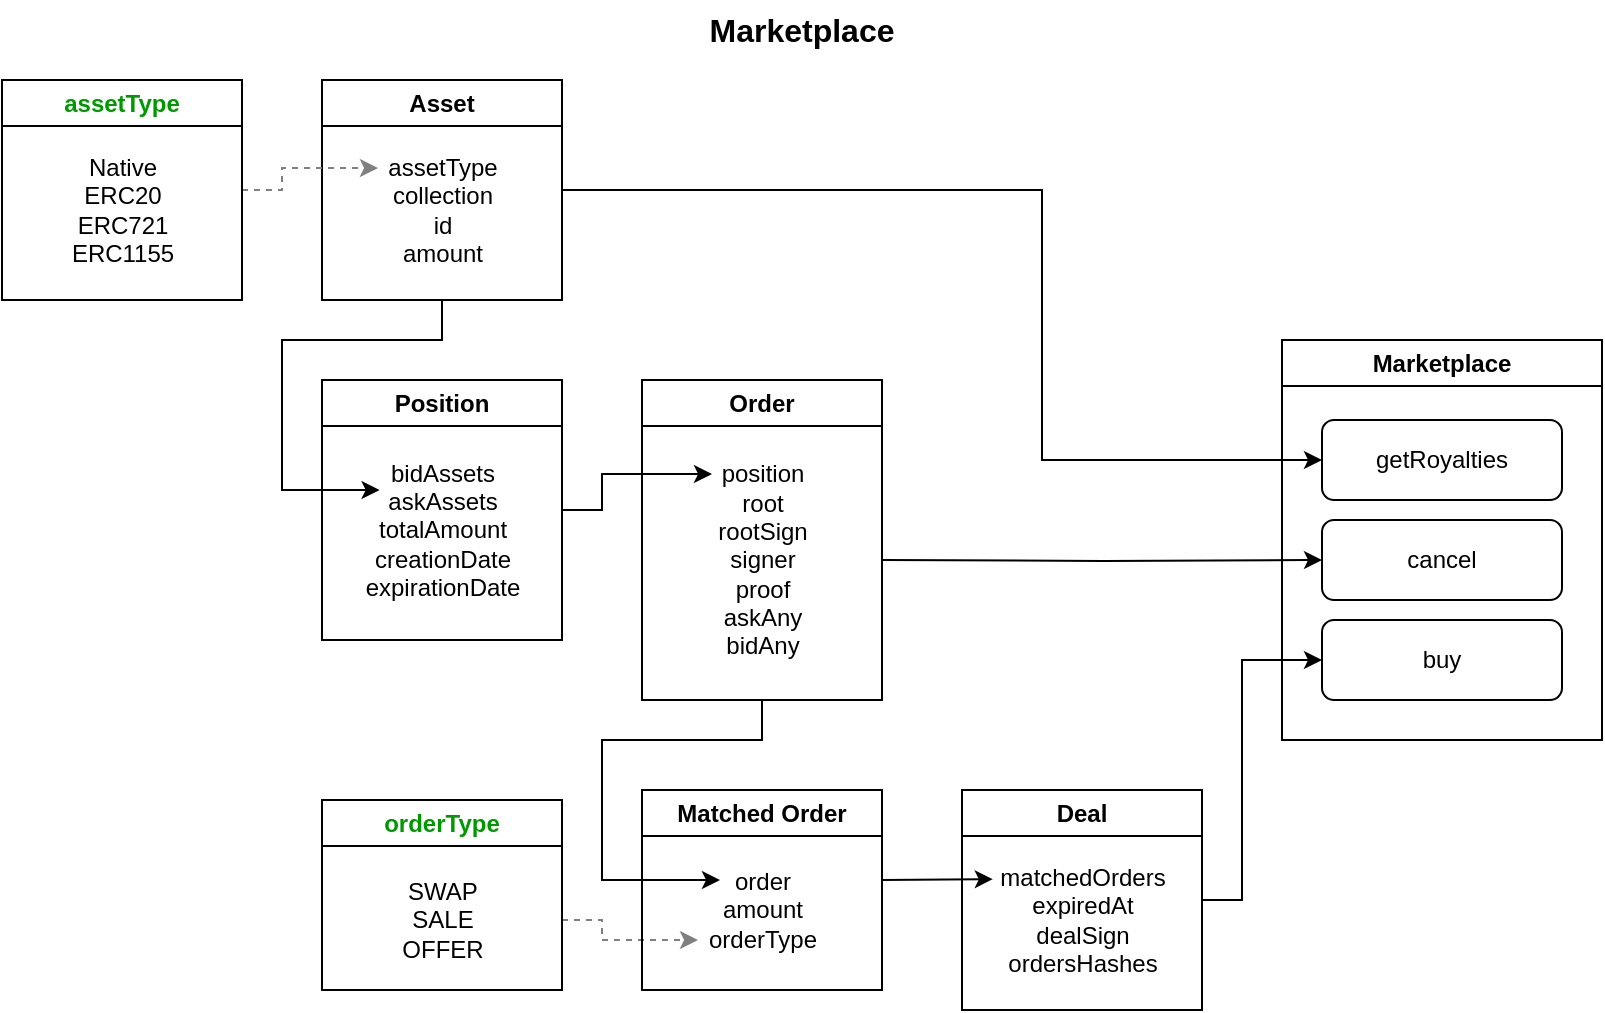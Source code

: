 <mxfile version="20.8.13" type="google"><diagram name="Page-1" id="HOAgDS9OcdJtDQcVBio8"><mxGraphModel grid="1" page="1" gridSize="10" guides="1" tooltips="1" connect="1" arrows="1" fold="1" pageScale="1" pageWidth="850" pageHeight="1100" math="0" shadow="0"><root><mxCell id="0"/><mxCell id="1" parent="0"/><mxCell id="I75rOjuvIgPNK9neDCVm-31" style="edgeStyle=orthogonalEdgeStyle;rounded=0;orthogonalLoop=1;jettySize=auto;html=1;exitX=0.5;exitY=1;exitDx=0;exitDy=0;strokeColor=#000000;fontColor=#009900;" edge="1" parent="1" source="Z0ZXcnCvgxSEGFZvsGii-21"><mxGeometry relative="1" as="geometry"><mxPoint x="213.818" y="254.727" as="targetPoint"/><Array as="points"><mxPoint x="245" y="180"/><mxPoint x="165" y="180"/><mxPoint x="165" y="255"/><mxPoint x="214" y="255"/></Array></mxGeometry></mxCell><mxCell id="I75rOjuvIgPNK9neDCVm-39" style="edgeStyle=orthogonalEdgeStyle;rounded=0;orthogonalLoop=1;jettySize=auto;html=1;exitX=1;exitY=0.5;exitDx=0;exitDy=0;entryX=0;entryY=0.5;entryDx=0;entryDy=0;strokeColor=#000000;fontColor=#009900;" edge="1" parent="1" source="Z0ZXcnCvgxSEGFZvsGii-21" target="V_9yKjk7qnuo5-xDH7Vu-4"><mxGeometry relative="1" as="geometry"><Array as="points"><mxPoint x="545" y="105"/><mxPoint x="545" y="240"/></Array></mxGeometry></mxCell><mxCell id="Z0ZXcnCvgxSEGFZvsGii-21" value="Asset" style="swimlane;whiteSpace=wrap;html=1;fillColor=none;" vertex="1" parent="1"><mxGeometry x="185" y="50" width="120" height="110" as="geometry"/></mxCell><mxCell id="Z0ZXcnCvgxSEGFZvsGii-22" value="assetType&lt;br&gt;collection&lt;br&gt;id&lt;br&gt;amount" style="text;html=1;align=center;verticalAlign=middle;resizable=0;points=[];autosize=1;strokeColor=none;fillColor=none;" vertex="1" parent="Z0ZXcnCvgxSEGFZvsGii-21"><mxGeometry x="20" y="30" width="80" height="70" as="geometry"/></mxCell><mxCell id="I75rOjuvIgPNK9neDCVm-29" style="edgeStyle=orthogonalEdgeStyle;rounded=0;orthogonalLoop=1;jettySize=auto;html=1;exitX=1;exitY=0.5;exitDx=0;exitDy=0;fontColor=#009900;dashed=1;strokeColor=#808080;" edge="1" parent="1" source="Z0ZXcnCvgxSEGFZvsGii-25"><mxGeometry relative="1" as="geometry"><mxPoint x="213" y="94" as="targetPoint"/><Array as="points"><mxPoint x="165" y="105"/><mxPoint x="165" y="94"/></Array></mxGeometry></mxCell><mxCell id="Z0ZXcnCvgxSEGFZvsGii-25" value="&lt;font color=&quot;#009900&quot;&gt;assetType&lt;/font&gt;" style="swimlane;whiteSpace=wrap;html=1;fillColor=none;" vertex="1" parent="1"><mxGeometry x="25" y="50" width="120" height="110" as="geometry"/></mxCell><mxCell id="Z0ZXcnCvgxSEGFZvsGii-26" value="Native&lt;br&gt;ERC20&lt;br&gt;ERC721&lt;br&gt;ERC1155" style="text;html=1;align=center;verticalAlign=middle;resizable=0;points=[];autosize=1;strokeColor=none;fillColor=none;" vertex="1" parent="Z0ZXcnCvgxSEGFZvsGii-25"><mxGeometry x="25" y="30" width="70" height="70" as="geometry"/></mxCell><mxCell id="I75rOjuvIgPNK9neDCVm-33" style="edgeStyle=orthogonalEdgeStyle;rounded=0;orthogonalLoop=1;jettySize=auto;html=1;strokeColor=#808080;fontColor=#009900;dashed=1;" edge="1" parent="1"><mxGeometry relative="1" as="geometry"><mxPoint x="305" y="470" as="sourcePoint"/><mxPoint x="373" y="480" as="targetPoint"/><Array as="points"><mxPoint x="325" y="470"/><mxPoint x="325" y="480"/><mxPoint x="366" y="480"/></Array></mxGeometry></mxCell><mxCell id="Z0ZXcnCvgxSEGFZvsGii-27" value="&lt;font color=&quot;#009900&quot;&gt;orderType&lt;/font&gt;" style="swimlane;whiteSpace=wrap;html=1;fillColor=none;" vertex="1" parent="1"><mxGeometry x="185" y="410" width="120" height="95" as="geometry"/></mxCell><mxCell id="Z0ZXcnCvgxSEGFZvsGii-28" value="SWAP&lt;br&gt;SALE&lt;br&gt;OFFER" style="text;html=1;align=center;verticalAlign=middle;resizable=0;points=[];autosize=1;strokeColor=none;fillColor=none;" vertex="1" parent="Z0ZXcnCvgxSEGFZvsGii-27"><mxGeometry x="30" y="30" width="60" height="60" as="geometry"/></mxCell><mxCell id="I75rOjuvIgPNK9neDCVm-38" style="edgeStyle=orthogonalEdgeStyle;rounded=0;orthogonalLoop=1;jettySize=auto;html=1;exitX=1;exitY=0.5;exitDx=0;exitDy=0;entryX=0;entryY=0.5;entryDx=0;entryDy=0;strokeColor=#000000;fontColor=#009900;" edge="1" parent="1" source="Z0ZXcnCvgxSEGFZvsGii-29" target="V_9yKjk7qnuo5-xDH7Vu-2"><mxGeometry relative="1" as="geometry"><Array as="points"><mxPoint x="645" y="460"/><mxPoint x="645" y="340"/></Array></mxGeometry></mxCell><mxCell id="Z0ZXcnCvgxSEGFZvsGii-29" value="Deal" style="swimlane;whiteSpace=wrap;html=1;fillColor=none;" vertex="1" parent="1"><mxGeometry x="505" y="405" width="120" height="110" as="geometry"/></mxCell><mxCell id="V_9yKjk7qnuo5-xDH7Vu-5" value="matchedOrders&lt;br&gt;expiredAt&lt;br&gt;dealSign&lt;br&gt;ordersHashes" style="text;html=1;align=center;verticalAlign=middle;resizable=0;points=[];autosize=1;strokeColor=none;fillColor=none;" vertex="1" parent="Z0ZXcnCvgxSEGFZvsGii-29"><mxGeometry x="5" y="30" width="110" height="70" as="geometry"/></mxCell><mxCell id="Z0ZXcnCvgxSEGFZvsGii-44" value="&lt;b&gt;&lt;font style=&quot;font-size: 16px;&quot;&gt;Marketplace&lt;/font&gt;&lt;/b&gt;" style="text;html=1;strokeColor=none;fillColor=none;align=center;verticalAlign=middle;whiteSpace=wrap;rounded=0;" vertex="1" parent="1"><mxGeometry x="25" y="10" width="800" height="30" as="geometry"/></mxCell><mxCell id="V_9yKjk7qnuo5-xDH7Vu-1" value="Marketplace" style="swimlane;whiteSpace=wrap;html=1;fillColor=none;" vertex="1" parent="1"><mxGeometry x="665" y="180" width="160" height="200" as="geometry"/></mxCell><mxCell id="V_9yKjk7qnuo5-xDH7Vu-3" value="cancel" style="rounded=1;whiteSpace=wrap;html=1;fillColor=none;" vertex="1" parent="V_9yKjk7qnuo5-xDH7Vu-1"><mxGeometry x="20" y="90" width="120" height="40" as="geometry"/></mxCell><mxCell id="V_9yKjk7qnuo5-xDH7Vu-2" value="buy" style="rounded=1;whiteSpace=wrap;html=1;fillColor=none;" vertex="1" parent="V_9yKjk7qnuo5-xDH7Vu-1"><mxGeometry x="20" y="140" width="120" height="40" as="geometry"/></mxCell><mxCell id="V_9yKjk7qnuo5-xDH7Vu-4" value="getRoyalties" style="rounded=1;whiteSpace=wrap;html=1;fillColor=none;" vertex="1" parent="V_9yKjk7qnuo5-xDH7Vu-1"><mxGeometry x="20" y="40" width="120" height="40" as="geometry"/></mxCell><mxCell id="I75rOjuvIgPNK9neDCVm-32" style="edgeStyle=orthogonalEdgeStyle;rounded=0;orthogonalLoop=1;jettySize=auto;html=1;exitX=1;exitY=0.5;exitDx=0;exitDy=0;strokeColor=#000000;fontColor=#009900;" edge="1" parent="1" source="I75rOjuvIgPNK9neDCVm-22"><mxGeometry relative="1" as="geometry"><mxPoint x="380" y="247" as="targetPoint"/><Array as="points"><mxPoint x="325" y="265"/><mxPoint x="325" y="247"/></Array></mxGeometry></mxCell><mxCell id="I75rOjuvIgPNK9neDCVm-22" value="Position" style="swimlane;whiteSpace=wrap;html=1;fillColor=none;" vertex="1" parent="1"><mxGeometry x="185" y="200" width="120" height="130" as="geometry"/></mxCell><mxCell id="I75rOjuvIgPNK9neDCVm-23" value="bidAssets&lt;br&gt;askAssets&lt;br&gt;totalAmount&lt;br&gt;creationDate&lt;br&gt;expirationDate" style="text;html=1;align=center;verticalAlign=middle;resizable=0;points=[];autosize=1;strokeColor=none;fillColor=none;" vertex="1" parent="I75rOjuvIgPNK9neDCVm-22"><mxGeometry x="10" y="30" width="100" height="90" as="geometry"/></mxCell><mxCell id="I75rOjuvIgPNK9neDCVm-35" style="edgeStyle=orthogonalEdgeStyle;rounded=0;orthogonalLoop=1;jettySize=auto;html=1;exitX=0.5;exitY=1;exitDx=0;exitDy=0;strokeColor=#000000;fontColor=#009900;" edge="1" parent="1" source="I75rOjuvIgPNK9neDCVm-25"><mxGeometry relative="1" as="geometry"><mxPoint x="384" y="450" as="targetPoint"/><Array as="points"><mxPoint x="405" y="380"/><mxPoint x="325" y="380"/><mxPoint x="325" y="450"/><mxPoint x="380" y="450"/></Array></mxGeometry></mxCell><mxCell id="I75rOjuvIgPNK9neDCVm-37" style="edgeStyle=orthogonalEdgeStyle;rounded=0;orthogonalLoop=1;jettySize=auto;html=1;strokeColor=#000000;fontColor=#009900;" edge="1" parent="1" target="V_9yKjk7qnuo5-xDH7Vu-3"><mxGeometry relative="1" as="geometry"><mxPoint x="465" y="290" as="sourcePoint"/></mxGeometry></mxCell><mxCell id="I75rOjuvIgPNK9neDCVm-25" value="Order" style="swimlane;whiteSpace=wrap;html=1;fillColor=none;" vertex="1" parent="1"><mxGeometry x="345" y="200" width="120" height="160" as="geometry"/></mxCell><mxCell id="I75rOjuvIgPNK9neDCVm-26" value="position&lt;br&gt;root&lt;br&gt;rootSign&lt;br&gt;signer&lt;br&gt;proof&lt;br&gt;askAny&lt;br&gt;bidAny" style="text;html=1;align=center;verticalAlign=middle;resizable=0;points=[];autosize=1;strokeColor=none;fillColor=none;" vertex="1" parent="I75rOjuvIgPNK9neDCVm-25"><mxGeometry x="25" y="35" width="70" height="110" as="geometry"/></mxCell><mxCell id="I75rOjuvIgPNK9neDCVm-36" style="edgeStyle=orthogonalEdgeStyle;rounded=0;orthogonalLoop=1;jettySize=auto;html=1;strokeColor=#000000;fontColor=#009900;" edge="1" parent="1"><mxGeometry relative="1" as="geometry"><mxPoint x="520.364" y="449.636" as="targetPoint"/><mxPoint x="465" y="450" as="sourcePoint"/><Array as="points"><mxPoint x="520" y="450"/></Array></mxGeometry></mxCell><mxCell id="I75rOjuvIgPNK9neDCVm-27" value="Matched Order" style="swimlane;whiteSpace=wrap;html=1;fillColor=none;" vertex="1" parent="1"><mxGeometry x="345" y="405" width="120" height="100" as="geometry"/></mxCell><mxCell id="I75rOjuvIgPNK9neDCVm-28" value="order&lt;br&gt;amount&lt;br&gt;orderType" style="text;html=1;align=center;verticalAlign=middle;resizable=0;points=[];autosize=1;strokeColor=none;fillColor=none;" vertex="1" parent="I75rOjuvIgPNK9neDCVm-27"><mxGeometry x="20" y="30" width="80" height="60" as="geometry"/></mxCell></root></mxGraphModel></diagram></mxfile>
